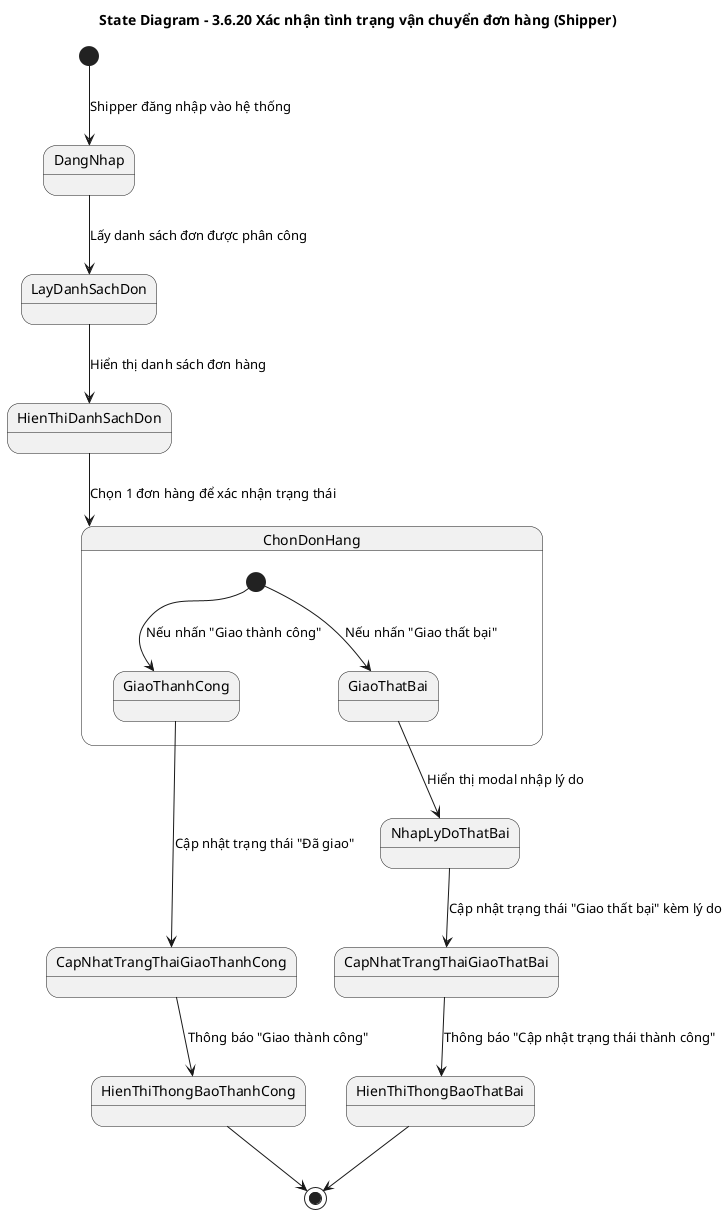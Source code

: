 @startuml
title State Diagram – 3.6.20 Xác nhận tình trạng vận chuyển đơn hàng (Shipper)

[*] --> DangNhap : Shipper đăng nhập vào hệ thống
DangNhap --> LayDanhSachDon : Lấy danh sách đơn được phân công
LayDanhSachDon --> HienThiDanhSachDon : Hiển thị danh sách đơn hàng

HienThiDanhSachDon --> ChonDonHang : Chọn 1 đơn hàng để xác nhận trạng thái

state ChonDonHang {
  [*] --> GiaoThanhCong : Nếu nhấn "Giao thành công"
  [*] --> GiaoThatBai : Nếu nhấn "Giao thất bại"
}

GiaoThanhCong --> CapNhatTrangThaiGiaoThanhCong : Cập nhật trạng thái "Đã giao"
CapNhatTrangThaiGiaoThanhCong --> HienThiThongBaoThanhCong : Thông báo "Giao thành công"
HienThiThongBaoThanhCong --> [*]

GiaoThatBai --> NhapLyDoThatBai : Hiển thị modal nhập lý do
NhapLyDoThatBai --> CapNhatTrangThaiGiaoThatBai : Cập nhật trạng thái "Giao thất bại" kèm lý do
CapNhatTrangThaiGiaoThatBai --> HienThiThongBaoThatBai : Thông báo "Cập nhật trạng thái thành công"
HienThiThongBaoThatBai --> [*]

@enduml
